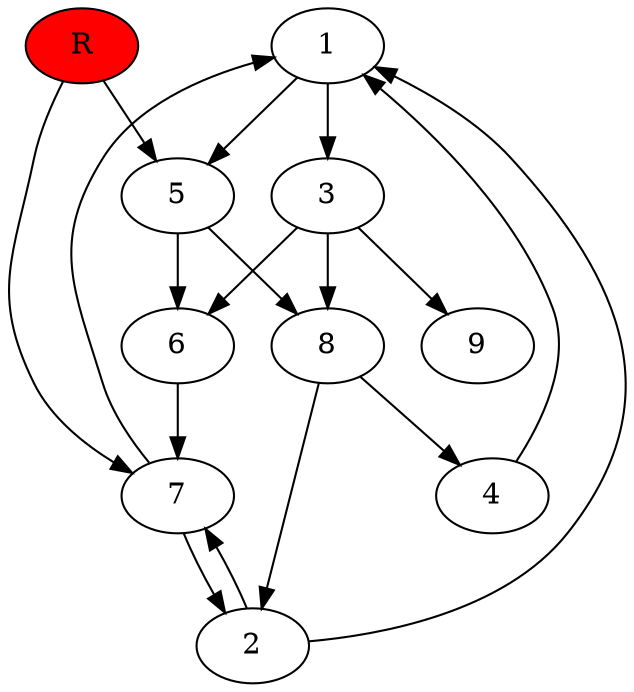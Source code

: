 digraph prb7532 {
	1
	2
	3
	4
	5
	6
	7
	8
	R [fillcolor="#ff0000" style=filled]
	1 -> 3
	1 -> 5
	2 -> 1
	2 -> 7
	3 -> 6
	3 -> 8
	3 -> 9
	4 -> 1
	5 -> 6
	5 -> 8
	6 -> 7
	7 -> 1
	7 -> 2
	8 -> 2
	8 -> 4
	R -> 5
	R -> 7
}
